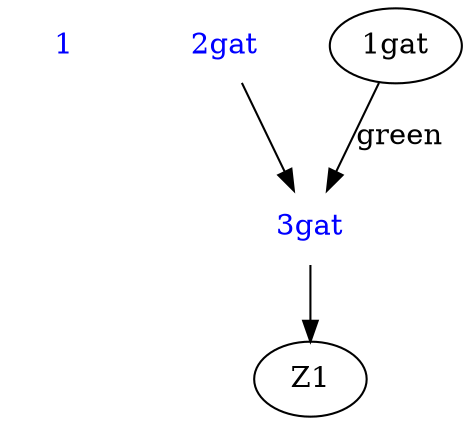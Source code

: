 digraph Netlist { 
"1" [color=white, fontcolor = blue];
"2gat" [color=white, fontcolor = blue];
"3gat" [image="NAND.gif" color="white" fontcolor = blue];
"1gat" -> "3gat" [label="green"];
"2gat" -> "3gat" -> Z1;
} 
